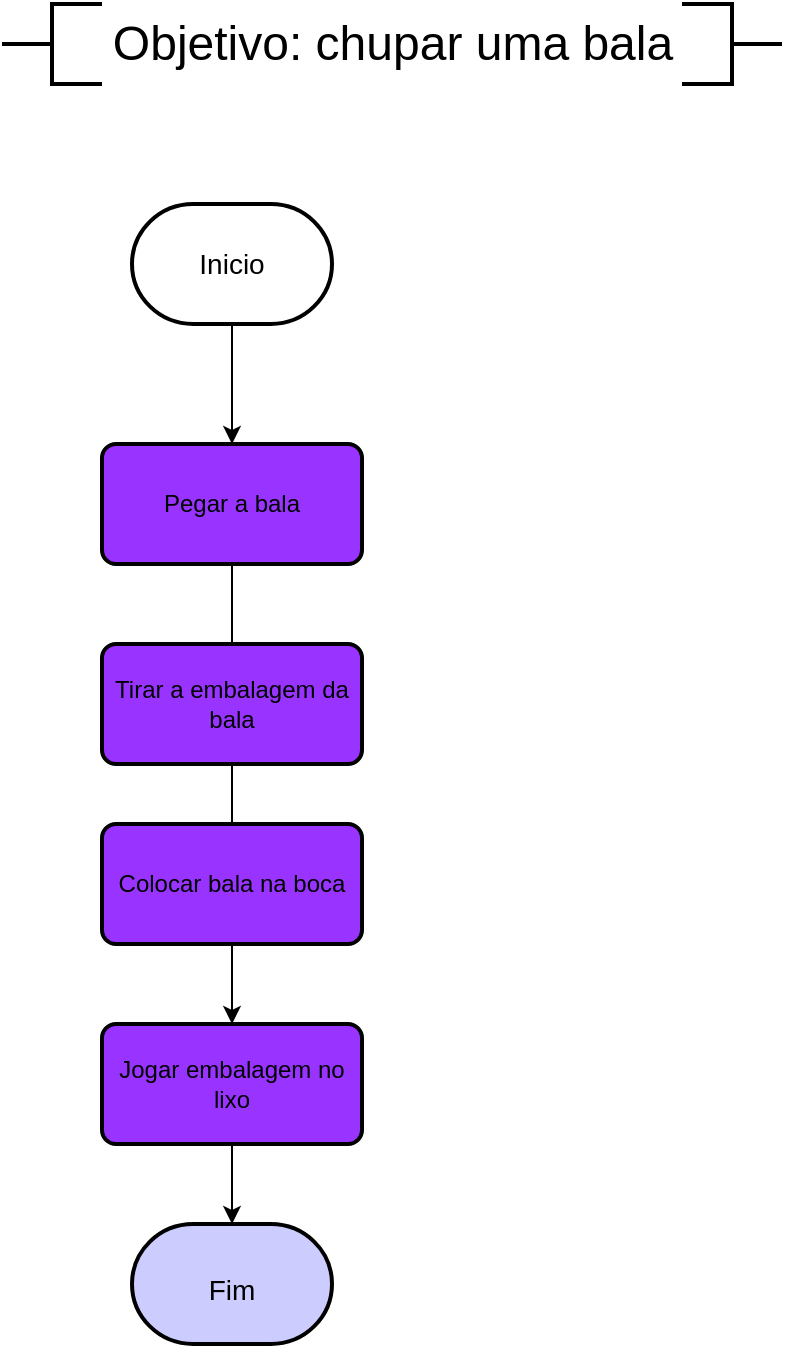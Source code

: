 <mxfile version="20.6.0" type="github">
  <diagram id="v1UwNHZqhybcPdIe0aYs" name="Página-1">
    <mxGraphModel dx="1547" dy="1906" grid="1" gridSize="10" guides="1" tooltips="1" connect="1" arrows="1" fold="1" page="1" pageScale="1" pageWidth="827" pageHeight="1169" math="0" shadow="0">
      <root>
        <mxCell id="0" />
        <mxCell id="1" parent="0" />
        <mxCell id="YPLQPT9g77rA4HmJ-V6i-3" value="" style="edgeStyle=orthogonalEdgeStyle;rounded=0;orthogonalLoop=1;jettySize=auto;html=1;" edge="1" parent="1" source="YPLQPT9g77rA4HmJ-V6i-1" target="YPLQPT9g77rA4HmJ-V6i-2">
          <mxGeometry relative="1" as="geometry" />
        </mxCell>
        <mxCell id="YPLQPT9g77rA4HmJ-V6i-1" value="&lt;font style=&quot;font-size: 14px;&quot;&gt;Inicio&lt;/font&gt;" style="strokeWidth=2;html=1;shape=mxgraph.flowchart.terminator;whiteSpace=wrap;" vertex="1" parent="1">
          <mxGeometry x="125" y="80" width="100" height="60" as="geometry" />
        </mxCell>
        <mxCell id="YPLQPT9g77rA4HmJ-V6i-2" value="Pegar a bala" style="rounded=1;whiteSpace=wrap;html=1;absoluteArcSize=1;arcSize=14;strokeWidth=2;fillColor=#9933FF;" vertex="1" parent="1">
          <mxGeometry x="110" y="200" width="130" height="60" as="geometry" />
        </mxCell>
        <mxCell id="YPLQPT9g77rA4HmJ-V6i-9" value="&lt;font style=&quot;font-size: 14px;&quot;&gt;Fim&lt;/font&gt;" style="strokeWidth=2;html=1;shape=mxgraph.flowchart.terminator;whiteSpace=wrap;fontSize=24;fillColor=#CCCCFF;" vertex="1" parent="1">
          <mxGeometry x="125" y="590" width="100" height="60" as="geometry" />
        </mxCell>
        <mxCell id="YPLQPT9g77rA4HmJ-V6i-11" value="" style="strokeWidth=2;html=1;shape=mxgraph.flowchart.annotation_2;align=left;labelPosition=right;pointerEvents=1;fontSize=24;fillColor=#CCCCFF;" vertex="1" parent="1">
          <mxGeometry x="60" y="-20" width="50" height="40" as="geometry" />
        </mxCell>
        <mxCell id="YPLQPT9g77rA4HmJ-V6i-12" value="Objetivo: chupar uma bala" style="text;html=1;align=center;verticalAlign=middle;resizable=0;points=[];autosize=1;strokeColor=none;fillColor=none;fontSize=24;" vertex="1" parent="1">
          <mxGeometry x="105" y="-20" width="300" height="40" as="geometry" />
        </mxCell>
        <mxCell id="YPLQPT9g77rA4HmJ-V6i-13" style="edgeStyle=orthogonalEdgeStyle;rounded=0;orthogonalLoop=1;jettySize=auto;html=1;exitX=0.5;exitY=1;exitDx=0;exitDy=0;fontSize=14;" edge="1" parent="1" source="YPLQPT9g77rA4HmJ-V6i-2" target="YPLQPT9g77rA4HmJ-V6i-2">
          <mxGeometry relative="1" as="geometry" />
        </mxCell>
        <mxCell id="YPLQPT9g77rA4HmJ-V6i-14" value="Tirar a embalagem da bala" style="rounded=1;whiteSpace=wrap;html=1;absoluteArcSize=1;arcSize=14;strokeWidth=2;fillColor=#9933FF;" vertex="1" parent="1">
          <mxGeometry x="110" y="300" width="130" height="60" as="geometry" />
        </mxCell>
        <mxCell id="YPLQPT9g77rA4HmJ-V6i-15" value="" style="edgeStyle=orthogonalEdgeStyle;rounded=0;orthogonalLoop=1;jettySize=auto;html=1;endArrow=none;" edge="1" parent="1" source="YPLQPT9g77rA4HmJ-V6i-2" target="YPLQPT9g77rA4HmJ-V6i-14">
          <mxGeometry relative="1" as="geometry">
            <mxPoint x="175" y="260" as="sourcePoint" />
            <mxPoint x="170" y="460" as="targetPoint" />
          </mxGeometry>
        </mxCell>
        <mxCell id="YPLQPT9g77rA4HmJ-V6i-19" value="" style="edgeStyle=orthogonalEdgeStyle;rounded=0;orthogonalLoop=1;jettySize=auto;html=1;fontSize=14;" edge="1" parent="1" source="YPLQPT9g77rA4HmJ-V6i-16" target="YPLQPT9g77rA4HmJ-V6i-18">
          <mxGeometry relative="1" as="geometry" />
        </mxCell>
        <mxCell id="YPLQPT9g77rA4HmJ-V6i-16" value="Colocar bala na boca" style="rounded=1;whiteSpace=wrap;html=1;absoluteArcSize=1;arcSize=14;strokeWidth=2;fillColor=#9933FF;" vertex="1" parent="1">
          <mxGeometry x="110" y="390" width="130" height="60" as="geometry" />
        </mxCell>
        <mxCell id="YPLQPT9g77rA4HmJ-V6i-17" value="" style="edgeStyle=orthogonalEdgeStyle;rounded=0;orthogonalLoop=1;jettySize=auto;html=1;startArrow=none;endArrow=none;" edge="1" parent="1" source="YPLQPT9g77rA4HmJ-V6i-14" target="YPLQPT9g77rA4HmJ-V6i-16">
          <mxGeometry relative="1" as="geometry">
            <mxPoint x="175" y="360" as="sourcePoint" />
            <mxPoint x="170" y="460" as="targetPoint" />
          </mxGeometry>
        </mxCell>
        <mxCell id="YPLQPT9g77rA4HmJ-V6i-21" style="edgeStyle=orthogonalEdgeStyle;rounded=0;orthogonalLoop=1;jettySize=auto;html=1;fontSize=14;entryX=0.5;entryY=0;entryDx=0;entryDy=0;entryPerimeter=0;" edge="1" parent="1" source="YPLQPT9g77rA4HmJ-V6i-18" target="YPLQPT9g77rA4HmJ-V6i-9">
          <mxGeometry relative="1" as="geometry">
            <mxPoint x="200" y="590" as="targetPoint" />
          </mxGeometry>
        </mxCell>
        <mxCell id="YPLQPT9g77rA4HmJ-V6i-18" value="Jogar embalagem no lixo" style="rounded=1;whiteSpace=wrap;html=1;absoluteArcSize=1;arcSize=14;strokeWidth=2;fillColor=#9933FF;" vertex="1" parent="1">
          <mxGeometry x="110" y="490" width="130" height="60" as="geometry" />
        </mxCell>
        <mxCell id="YPLQPT9g77rA4HmJ-V6i-23" value="" style="strokeWidth=2;html=1;shape=mxgraph.flowchart.annotation_2;align=left;labelPosition=right;pointerEvents=1;fontSize=24;fillColor=#CCCCFF;direction=west;" vertex="1" parent="1">
          <mxGeometry x="400" y="-20" width="50" height="40" as="geometry" />
        </mxCell>
      </root>
    </mxGraphModel>
  </diagram>
</mxfile>
